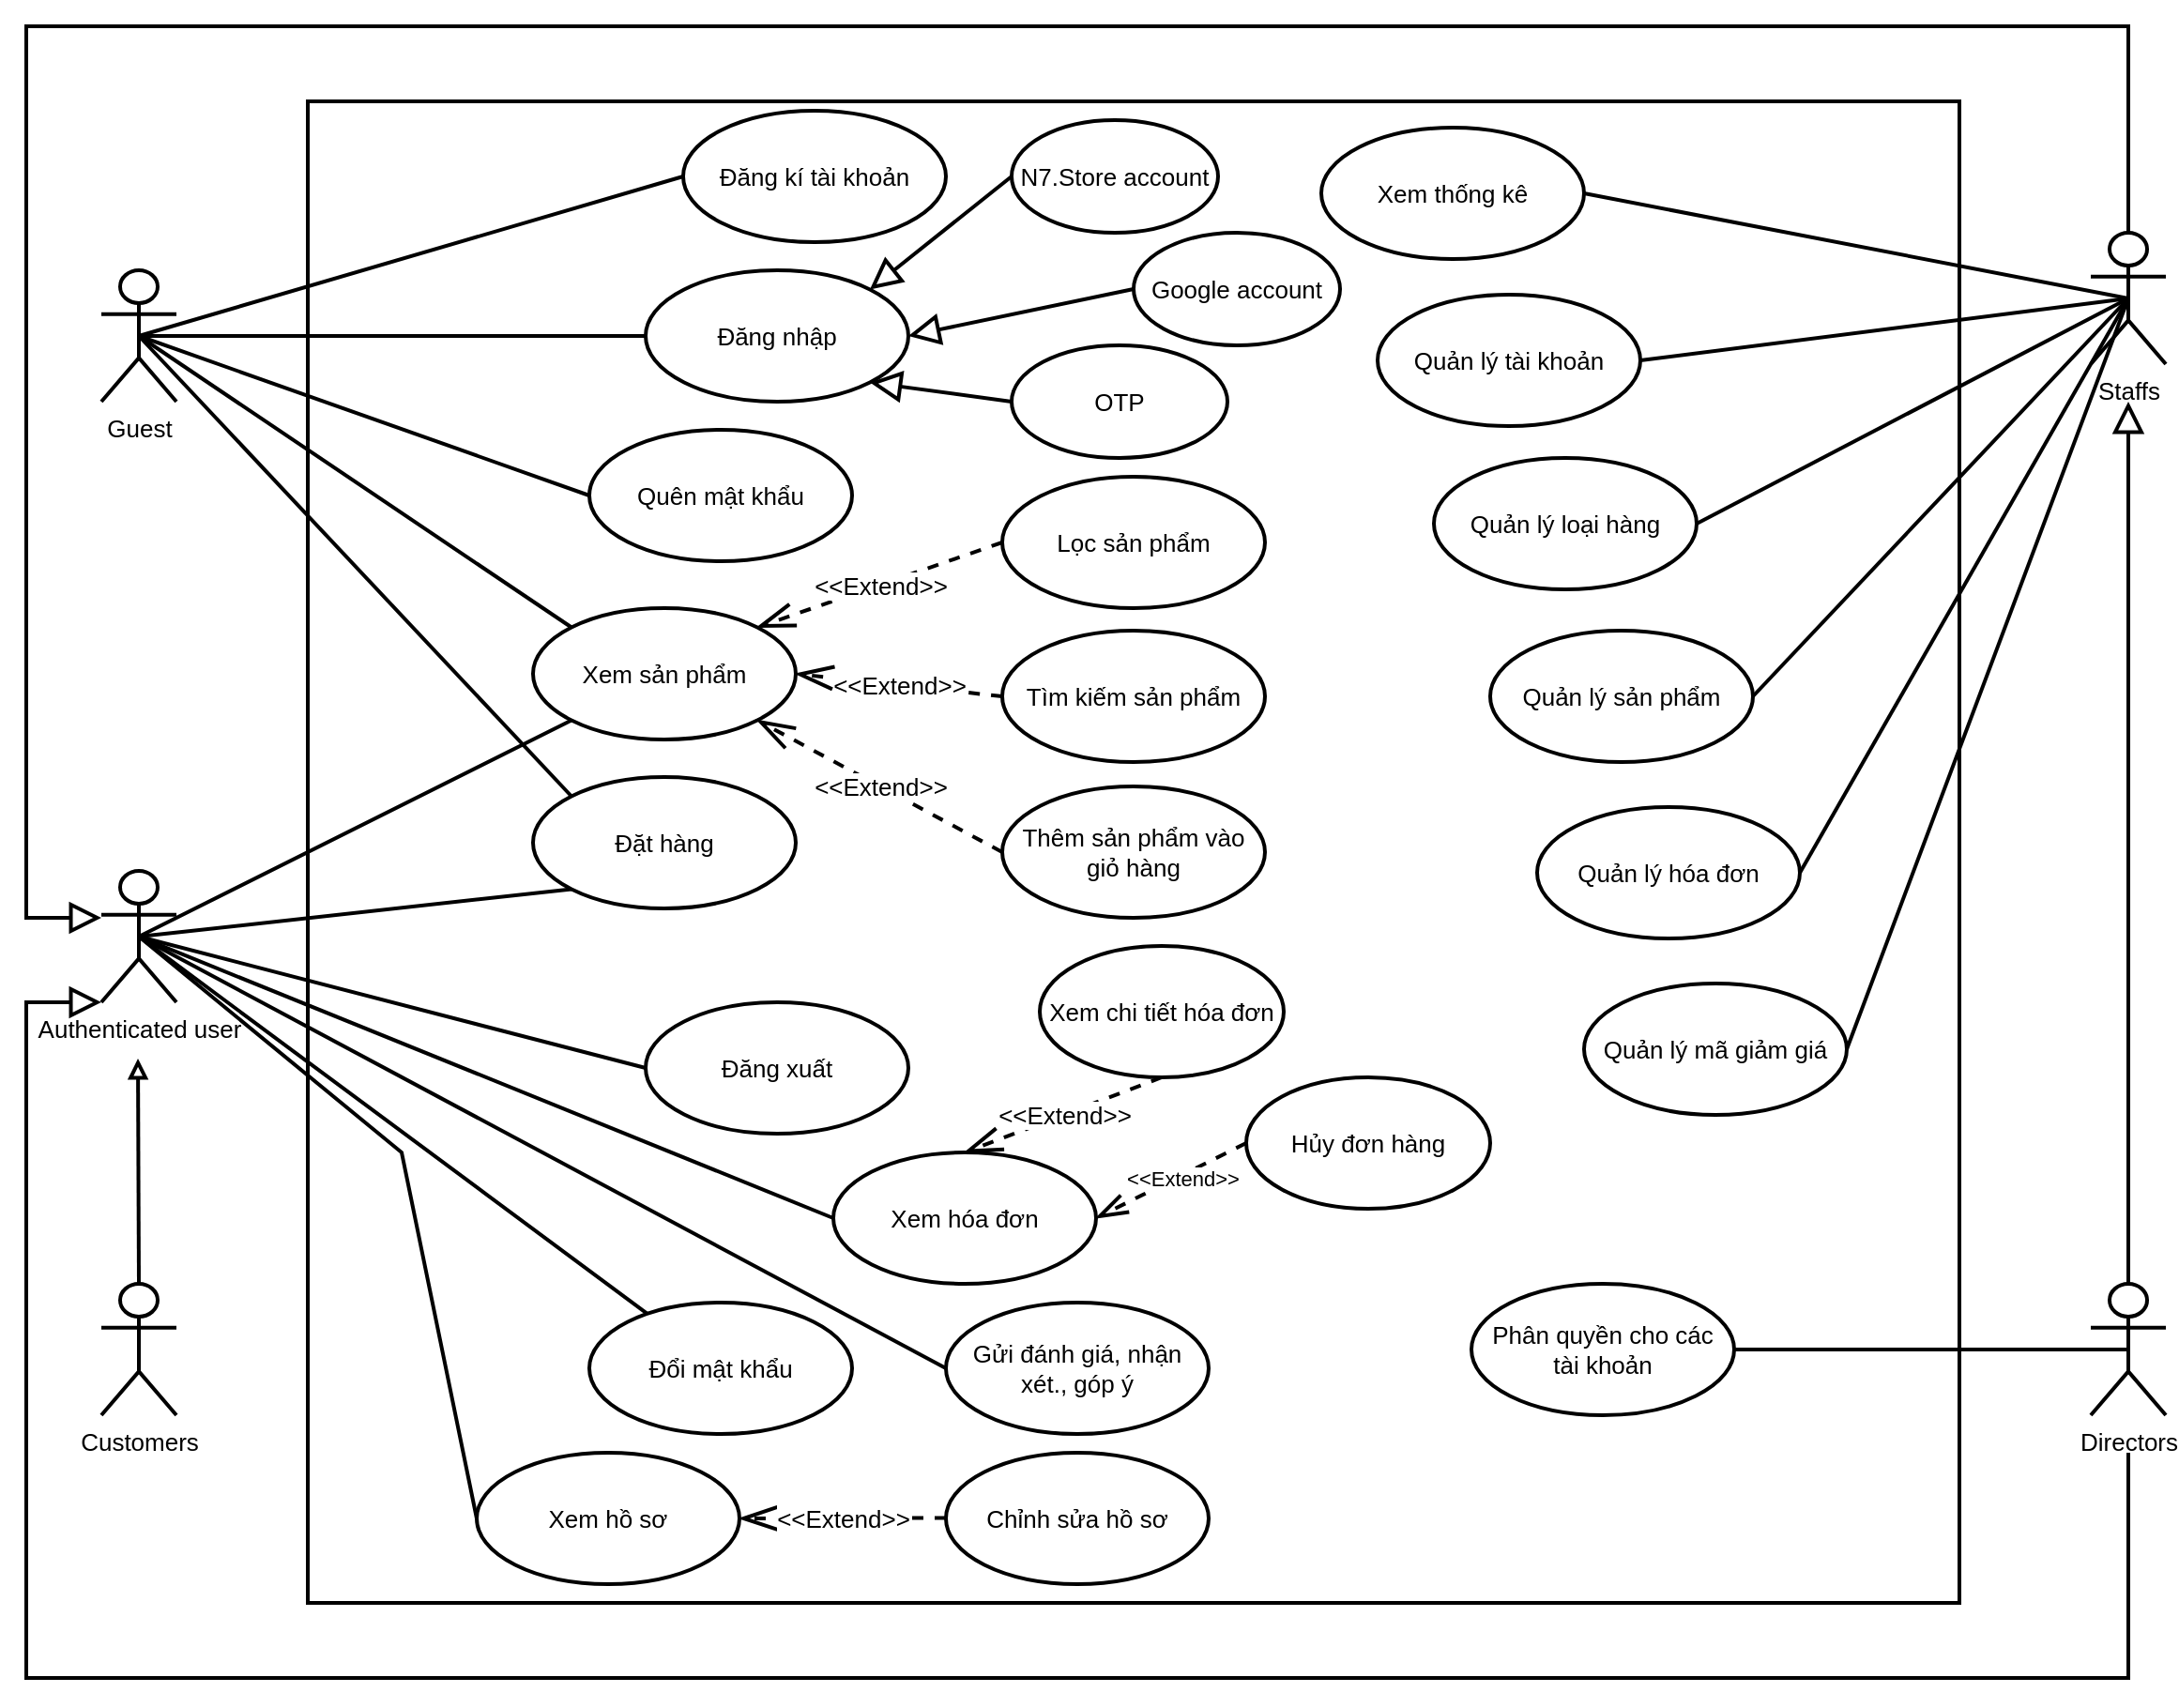 <mxfile version="22.1.11" type="github">
  <diagram name="Page-1" id="uGp4ZuTMSulvlUHc_5lO">
    <mxGraphModel dx="1909" dy="949" grid="1" gridSize="10" guides="1" tooltips="1" connect="1" arrows="1" fold="1" page="1" pageScale="1" pageWidth="827" pageHeight="1169" math="0" shadow="0">
      <root>
        <mxCell id="0" />
        <mxCell id="1" parent="0" />
        <mxCell id="6F-V5WUXStEtM7WCtSyo-1" value="" style="rounded=0;whiteSpace=wrap;html=1;strokeWidth=2;fontSize=13;" parent="1" vertex="1">
          <mxGeometry x="390" y="80" width="880" height="800" as="geometry" />
        </mxCell>
        <mxCell id="6F-V5WUXStEtM7WCtSyo-9" style="rounded=0;orthogonalLoop=1;jettySize=auto;html=1;exitX=0.5;exitY=0.5;exitDx=0;exitDy=0;exitPerimeter=0;entryX=0;entryY=0.5;entryDx=0;entryDy=0;endArrow=none;endFill=0;strokeWidth=2;fontSize=13;" parent="1" source="6F-V5WUXStEtM7WCtSyo-2" target="6F-V5WUXStEtM7WCtSyo-5" edge="1">
          <mxGeometry relative="1" as="geometry" />
        </mxCell>
        <mxCell id="6F-V5WUXStEtM7WCtSyo-10" style="rounded=0;orthogonalLoop=1;jettySize=auto;html=1;exitX=0.5;exitY=0.5;exitDx=0;exitDy=0;exitPerimeter=0;entryX=0;entryY=0.5;entryDx=0;entryDy=0;endArrow=none;endFill=0;strokeWidth=2;fontSize=13;" parent="1" source="6F-V5WUXStEtM7WCtSyo-2" target="6F-V5WUXStEtM7WCtSyo-6" edge="1">
          <mxGeometry relative="1" as="geometry" />
        </mxCell>
        <mxCell id="6F-V5WUXStEtM7WCtSyo-11" style="rounded=0;orthogonalLoop=1;jettySize=auto;html=1;exitX=0.5;exitY=0.5;exitDx=0;exitDy=0;exitPerimeter=0;entryX=0;entryY=0;entryDx=0;entryDy=0;endArrow=none;endFill=0;strokeWidth=2;fontSize=13;" parent="1" source="6F-V5WUXStEtM7WCtSyo-2" target="6F-V5WUXStEtM7WCtSyo-7" edge="1">
          <mxGeometry relative="1" as="geometry" />
        </mxCell>
        <mxCell id="6F-V5WUXStEtM7WCtSyo-14" style="rounded=0;orthogonalLoop=1;jettySize=auto;html=1;exitX=0.5;exitY=0.5;exitDx=0;exitDy=0;exitPerimeter=0;entryX=0;entryY=0.5;entryDx=0;entryDy=0;endArrow=none;endFill=0;strokeWidth=2;fontSize=13;" parent="1" source="6F-V5WUXStEtM7WCtSyo-2" target="6F-V5WUXStEtM7WCtSyo-13" edge="1">
          <mxGeometry relative="1" as="geometry" />
        </mxCell>
        <mxCell id="Qb1YyHru_y2PAvpOyJYG-1" style="rounded=0;orthogonalLoop=1;jettySize=auto;html=1;exitX=0.5;exitY=0.5;exitDx=0;exitDy=0;exitPerimeter=0;entryX=0;entryY=0;entryDx=0;entryDy=0;strokeWidth=2;startArrow=none;startFill=0;endArrow=none;endFill=0;" edge="1" parent="1" source="6F-V5WUXStEtM7WCtSyo-2" target="6F-V5WUXStEtM7WCtSyo-18">
          <mxGeometry relative="1" as="geometry" />
        </mxCell>
        <mxCell id="6F-V5WUXStEtM7WCtSyo-2" value="Guest" style="shape=umlActor;verticalLabelPosition=bottom;verticalAlign=top;html=1;outlineConnect=0;strokeWidth=2;fontSize=13;" parent="1" vertex="1">
          <mxGeometry x="280" y="170" width="40" height="70" as="geometry" />
        </mxCell>
        <mxCell id="6F-V5WUXStEtM7WCtSyo-20" style="rounded=0;orthogonalLoop=1;jettySize=auto;html=1;exitX=0.5;exitY=0.5;exitDx=0;exitDy=0;exitPerimeter=0;endArrow=none;endFill=0;strokeWidth=2;fontSize=13;" parent="1" source="6F-V5WUXStEtM7WCtSyo-3" target="6F-V5WUXStEtM7WCtSyo-16" edge="1">
          <mxGeometry relative="1" as="geometry" />
        </mxCell>
        <mxCell id="6F-V5WUXStEtM7WCtSyo-21" style="rounded=0;orthogonalLoop=1;jettySize=auto;html=1;exitX=0.5;exitY=0.5;exitDx=0;exitDy=0;exitPerimeter=0;entryX=0;entryY=0.5;entryDx=0;entryDy=0;endArrow=none;endFill=0;strokeWidth=2;fontSize=13;" parent="1" source="6F-V5WUXStEtM7WCtSyo-3" target="6F-V5WUXStEtM7WCtSyo-19" edge="1">
          <mxGeometry relative="1" as="geometry" />
        </mxCell>
        <mxCell id="6F-V5WUXStEtM7WCtSyo-22" style="rounded=0;orthogonalLoop=1;jettySize=auto;html=1;exitX=0.5;exitY=0.5;exitDx=0;exitDy=0;exitPerimeter=0;entryX=0;entryY=0.5;entryDx=0;entryDy=0;endArrow=none;endFill=0;strokeWidth=2;fontSize=13;" parent="1" source="6F-V5WUXStEtM7WCtSyo-3" target="6F-V5WUXStEtM7WCtSyo-17" edge="1">
          <mxGeometry relative="1" as="geometry">
            <Array as="points">
              <mxPoint x="440" y="640" />
            </Array>
          </mxGeometry>
        </mxCell>
        <mxCell id="6F-V5WUXStEtM7WCtSyo-23" style="rounded=0;orthogonalLoop=1;jettySize=auto;html=1;exitX=0.5;exitY=0.5;exitDx=0;exitDy=0;exitPerimeter=0;entryX=0;entryY=1;entryDx=0;entryDy=0;endArrow=none;endFill=0;strokeWidth=2;fontSize=13;" parent="1" source="6F-V5WUXStEtM7WCtSyo-3" target="6F-V5WUXStEtM7WCtSyo-18" edge="1">
          <mxGeometry relative="1" as="geometry" />
        </mxCell>
        <mxCell id="uhFLPgq58D3l3HHnuEDF-4" style="rounded=0;orthogonalLoop=1;jettySize=auto;html=1;exitX=0.5;exitY=0.5;exitDx=0;exitDy=0;exitPerimeter=0;endArrow=none;endFill=0;entryX=0;entryY=1;entryDx=0;entryDy=0;strokeWidth=2;fontSize=13;" parent="1" source="6F-V5WUXStEtM7WCtSyo-3" target="6F-V5WUXStEtM7WCtSyo-7" edge="1">
          <mxGeometry relative="1" as="geometry" />
        </mxCell>
        <mxCell id="uhFLPgq58D3l3HHnuEDF-16" style="edgeStyle=none;rounded=0;orthogonalLoop=1;jettySize=auto;html=1;exitX=0.5;exitY=0.5;exitDx=0;exitDy=0;exitPerimeter=0;entryX=0;entryY=0.5;entryDx=0;entryDy=0;endArrow=none;endFill=0;strokeWidth=2;fontSize=13;" parent="1" source="6F-V5WUXStEtM7WCtSyo-3" target="uhFLPgq58D3l3HHnuEDF-15" edge="1">
          <mxGeometry relative="1" as="geometry" />
        </mxCell>
        <mxCell id="egSE64OkeUhPxt0vJbaq-2" style="rounded=0;orthogonalLoop=1;jettySize=auto;html=1;exitX=0.5;exitY=0.5;exitDx=0;exitDy=0;exitPerimeter=0;entryX=0;entryY=0.5;entryDx=0;entryDy=0;endArrow=none;endFill=0;strokeWidth=2;fontSize=13;" parent="1" source="6F-V5WUXStEtM7WCtSyo-3" target="egSE64OkeUhPxt0vJbaq-1" edge="1">
          <mxGeometry relative="1" as="geometry" />
        </mxCell>
        <mxCell id="6F-V5WUXStEtM7WCtSyo-3" value="Authenticated user" style="shape=umlActor;verticalLabelPosition=bottom;verticalAlign=top;html=1;outlineConnect=0;strokeWidth=2;fontSize=13;" parent="1" vertex="1">
          <mxGeometry x="280" y="490" width="40" height="70" as="geometry" />
        </mxCell>
        <mxCell id="6F-V5WUXStEtM7WCtSyo-15" style="edgeStyle=orthogonalEdgeStyle;rounded=0;orthogonalLoop=1;jettySize=auto;html=1;exitX=0.5;exitY=0;exitDx=0;exitDy=0;exitPerimeter=0;endArrow=block;endFill=0;strokeWidth=2;fontSize=13;" parent="1" source="6F-V5WUXStEtM7WCtSyo-4" edge="1">
          <mxGeometry relative="1" as="geometry">
            <mxPoint x="299.5" y="590" as="targetPoint" />
          </mxGeometry>
        </mxCell>
        <mxCell id="6F-V5WUXStEtM7WCtSyo-4" value="Customers" style="shape=umlActor;verticalLabelPosition=bottom;verticalAlign=top;html=1;outlineConnect=0;strokeWidth=2;fontSize=13;" parent="1" vertex="1">
          <mxGeometry x="280" y="710" width="40" height="70" as="geometry" />
        </mxCell>
        <mxCell id="6F-V5WUXStEtM7WCtSyo-5" value="Đăng nhập" style="ellipse;whiteSpace=wrap;html=1;strokeWidth=2;fontSize=13;" parent="1" vertex="1">
          <mxGeometry x="570" y="170" width="140" height="70" as="geometry" />
        </mxCell>
        <mxCell id="6F-V5WUXStEtM7WCtSyo-6" value="Đăng kí tài khoản" style="ellipse;whiteSpace=wrap;html=1;strokeWidth=2;fontSize=13;" parent="1" vertex="1">
          <mxGeometry x="590" y="85" width="140" height="70" as="geometry" />
        </mxCell>
        <mxCell id="6F-V5WUXStEtM7WCtSyo-7" value="Xem sản phẩm" style="ellipse;whiteSpace=wrap;html=1;strokeWidth=2;fontSize=13;" parent="1" vertex="1">
          <mxGeometry x="510" y="350" width="140" height="70" as="geometry" />
        </mxCell>
        <mxCell id="6F-V5WUXStEtM7WCtSyo-8" value="Thêm sản phẩm vào &lt;br style=&quot;font-size: 13px;&quot;&gt;giỏ hàng" style="ellipse;whiteSpace=wrap;html=1;strokeWidth=2;fontSize=13;" parent="1" vertex="1">
          <mxGeometry x="760" y="445" width="140" height="70" as="geometry" />
        </mxCell>
        <mxCell id="6F-V5WUXStEtM7WCtSyo-13" value="Quên mật khẩu" style="ellipse;whiteSpace=wrap;html=1;strokeWidth=2;fontSize=13;" parent="1" vertex="1">
          <mxGeometry x="540" y="255" width="140" height="70" as="geometry" />
        </mxCell>
        <mxCell id="6F-V5WUXStEtM7WCtSyo-16" value="Đổi mật khẩu" style="ellipse;whiteSpace=wrap;html=1;strokeWidth=2;fontSize=13;" parent="1" vertex="1">
          <mxGeometry x="540" y="720" width="140" height="70" as="geometry" />
        </mxCell>
        <mxCell id="6F-V5WUXStEtM7WCtSyo-17" value="Xem hồ sơ" style="ellipse;whiteSpace=wrap;html=1;strokeWidth=2;fontSize=13;" parent="1" vertex="1">
          <mxGeometry x="480" y="800" width="140" height="70" as="geometry" />
        </mxCell>
        <mxCell id="6F-V5WUXStEtM7WCtSyo-18" value="Đặt hàng" style="ellipse;whiteSpace=wrap;html=1;strokeWidth=2;fontSize=13;" parent="1" vertex="1">
          <mxGeometry x="510" y="440" width="140" height="70" as="geometry" />
        </mxCell>
        <mxCell id="6F-V5WUXStEtM7WCtSyo-19" value="Đăng xuất" style="ellipse;whiteSpace=wrap;html=1;strokeWidth=2;fontSize=13;" parent="1" vertex="1">
          <mxGeometry x="570" y="560" width="140" height="70" as="geometry" />
        </mxCell>
        <mxCell id="uhFLPgq58D3l3HHnuEDF-28" style="edgeStyle=none;rounded=0;orthogonalLoop=1;jettySize=auto;html=1;exitX=0.5;exitY=0.5;exitDx=0;exitDy=0;exitPerimeter=0;entryX=1;entryY=0.5;entryDx=0;entryDy=0;strokeWidth=2;fontSize=13;endArrow=none;endFill=0;" parent="1" source="uhFLPgq58D3l3HHnuEDF-1" target="uhFLPgq58D3l3HHnuEDF-23" edge="1">
          <mxGeometry relative="1" as="geometry" />
        </mxCell>
        <mxCell id="uhFLPgq58D3l3HHnuEDF-29" style="edgeStyle=none;rounded=0;orthogonalLoop=1;jettySize=auto;html=1;exitX=0.5;exitY=0.5;exitDx=0;exitDy=0;exitPerimeter=0;entryX=1;entryY=0.5;entryDx=0;entryDy=0;strokeWidth=2;fontSize=13;endArrow=none;endFill=0;" parent="1" source="uhFLPgq58D3l3HHnuEDF-1" target="uhFLPgq58D3l3HHnuEDF-24" edge="1">
          <mxGeometry relative="1" as="geometry" />
        </mxCell>
        <mxCell id="uhFLPgq58D3l3HHnuEDF-30" style="edgeStyle=none;rounded=0;orthogonalLoop=1;jettySize=auto;html=1;exitX=0.5;exitY=0.5;exitDx=0;exitDy=0;exitPerimeter=0;entryX=1;entryY=0.5;entryDx=0;entryDy=0;strokeWidth=2;fontSize=13;endArrow=none;endFill=0;" parent="1" source="uhFLPgq58D3l3HHnuEDF-1" target="uhFLPgq58D3l3HHnuEDF-27" edge="1">
          <mxGeometry relative="1" as="geometry" />
        </mxCell>
        <mxCell id="uhFLPgq58D3l3HHnuEDF-31" style="edgeStyle=none;rounded=0;orthogonalLoop=1;jettySize=auto;html=1;exitX=0.5;exitY=0.5;exitDx=0;exitDy=0;exitPerimeter=0;entryX=1;entryY=0.5;entryDx=0;entryDy=0;strokeWidth=2;fontSize=13;endArrow=none;endFill=0;" parent="1" source="uhFLPgq58D3l3HHnuEDF-1" target="uhFLPgq58D3l3HHnuEDF-25" edge="1">
          <mxGeometry relative="1" as="geometry" />
        </mxCell>
        <mxCell id="uhFLPgq58D3l3HHnuEDF-32" style="edgeStyle=none;rounded=0;orthogonalLoop=1;jettySize=auto;html=1;exitX=0.5;exitY=0.5;exitDx=0;exitDy=0;exitPerimeter=0;entryX=1;entryY=0.5;entryDx=0;entryDy=0;strokeWidth=2;fontSize=13;endArrow=none;endFill=0;" parent="1" source="uhFLPgq58D3l3HHnuEDF-1" target="uhFLPgq58D3l3HHnuEDF-26" edge="1">
          <mxGeometry relative="1" as="geometry" />
        </mxCell>
        <mxCell id="Qb1YyHru_y2PAvpOyJYG-20" style="rounded=0;orthogonalLoop=1;jettySize=auto;html=1;exitX=0.5;exitY=0.5;exitDx=0;exitDy=0;exitPerimeter=0;entryX=1;entryY=0.5;entryDx=0;entryDy=0;strokeWidth=2;endArrow=none;endFill=0;" edge="1" parent="1" source="uhFLPgq58D3l3HHnuEDF-1" target="Qb1YyHru_y2PAvpOyJYG-19">
          <mxGeometry relative="1" as="geometry" />
        </mxCell>
        <mxCell id="uhFLPgq58D3l3HHnuEDF-1" value="Staffs" style="shape=umlActor;verticalLabelPosition=bottom;verticalAlign=top;html=1;outlineConnect=0;strokeWidth=2;fontSize=13;" parent="1" vertex="1">
          <mxGeometry x="1340" y="150" width="40" height="70" as="geometry" />
        </mxCell>
        <mxCell id="uhFLPgq58D3l3HHnuEDF-40" style="edgeStyle=none;rounded=0;orthogonalLoop=1;jettySize=auto;html=1;exitX=0.5;exitY=0.5;exitDx=0;exitDy=0;exitPerimeter=0;entryX=1;entryY=0.5;entryDx=0;entryDy=0;strokeWidth=2;fontSize=13;endArrow=none;endFill=0;" parent="1" source="uhFLPgq58D3l3HHnuEDF-2" target="uhFLPgq58D3l3HHnuEDF-39" edge="1">
          <mxGeometry relative="1" as="geometry" />
        </mxCell>
        <mxCell id="uhFLPgq58D3l3HHnuEDF-41" style="edgeStyle=none;rounded=0;orthogonalLoop=1;jettySize=auto;html=1;exitX=0.5;exitY=0;exitDx=0;exitDy=0;exitPerimeter=0;endArrow=block;endFill=0;strokeWidth=2;fontSize=13;endSize=12;" parent="1" source="uhFLPgq58D3l3HHnuEDF-2" edge="1">
          <mxGeometry relative="1" as="geometry">
            <mxPoint x="1360" y="240" as="targetPoint" />
          </mxGeometry>
        </mxCell>
        <mxCell id="uhFLPgq58D3l3HHnuEDF-2" value="Directors" style="shape=umlActor;verticalLabelPosition=bottom;verticalAlign=top;html=1;outlineConnect=0;strokeWidth=2;fontSize=13;" parent="1" vertex="1">
          <mxGeometry x="1340" y="710" width="40" height="70" as="geometry" />
        </mxCell>
        <mxCell id="uhFLPgq58D3l3HHnuEDF-3" style="edgeStyle=orthogonalEdgeStyle;rounded=0;orthogonalLoop=1;jettySize=auto;html=1;entryX=0;entryY=0.333;entryDx=0;entryDy=0;entryPerimeter=0;endArrow=block;endFill=0;strokeWidth=2;fontSize=13;endSize=12;" parent="1" edge="1">
          <mxGeometry relative="1" as="geometry">
            <mxPoint x="1360" y="150" as="sourcePoint" />
            <mxPoint x="280" y="515.003" as="targetPoint" />
            <Array as="points">
              <mxPoint x="1360" y="40" />
              <mxPoint x="240" y="40" />
              <mxPoint x="240" y="515" />
            </Array>
          </mxGeometry>
        </mxCell>
        <mxCell id="uhFLPgq58D3l3HHnuEDF-8" value="&amp;lt;&amp;lt;Extend&amp;gt;&amp;gt;" style="endArrow=openThin;endSize=16;endFill=0;html=1;rounded=0;exitX=0;exitY=0.5;exitDx=0;exitDy=0;entryX=1;entryY=1;entryDx=0;entryDy=0;dashed=1;strokeWidth=2;fontSize=13;" parent="1" source="6F-V5WUXStEtM7WCtSyo-8" target="6F-V5WUXStEtM7WCtSyo-7" edge="1">
          <mxGeometry width="160" relative="1" as="geometry">
            <mxPoint x="720" y="428.67" as="sourcePoint" />
            <mxPoint x="880" y="428.67" as="targetPoint" />
          </mxGeometry>
        </mxCell>
        <mxCell id="uhFLPgq58D3l3HHnuEDF-11" style="edgeStyle=orthogonalEdgeStyle;rounded=0;orthogonalLoop=1;jettySize=auto;html=1;entryX=0.5;entryY=0.5;entryDx=0;entryDy=0;entryPerimeter=0;endArrow=block;endFill=0;strokeWidth=2;fontSize=13;endSize=12;" parent="1" edge="1">
          <mxGeometry relative="1" as="geometry">
            <mxPoint x="1360" y="800" as="sourcePoint" />
            <mxPoint x="280" y="560" as="targetPoint" />
            <Array as="points">
              <mxPoint x="1360" y="920" />
              <mxPoint x="240" y="920" />
              <mxPoint x="240" y="560" />
            </Array>
          </mxGeometry>
        </mxCell>
        <mxCell id="uhFLPgq58D3l3HHnuEDF-15" value="Xem hóa đơn" style="ellipse;whiteSpace=wrap;html=1;strokeWidth=2;fontSize=13;" parent="1" vertex="1">
          <mxGeometry x="670" y="640" width="140" height="70" as="geometry" />
        </mxCell>
        <mxCell id="uhFLPgq58D3l3HHnuEDF-17" value="Xem chi tiết hóa đơn" style="ellipse;whiteSpace=wrap;html=1;strokeWidth=2;fontSize=13;" parent="1" vertex="1">
          <mxGeometry x="780" y="530" width="130" height="70" as="geometry" />
        </mxCell>
        <mxCell id="uhFLPgq58D3l3HHnuEDF-18" value="&amp;lt;&amp;lt;Extend&amp;gt;&amp;gt;" style="endArrow=openThin;endSize=16;endFill=0;html=1;rounded=0;exitX=0.5;exitY=1;exitDx=0;exitDy=0;entryX=0.5;entryY=0;entryDx=0;entryDy=0;dashed=1;strokeWidth=2;fontSize=13;" parent="1" source="uhFLPgq58D3l3HHnuEDF-17" target="uhFLPgq58D3l3HHnuEDF-15" edge="1">
          <mxGeometry width="160" relative="1" as="geometry">
            <mxPoint x="960" y="684.58" as="sourcePoint" />
            <mxPoint x="850" y="684.58" as="targetPoint" />
          </mxGeometry>
        </mxCell>
        <mxCell id="uhFLPgq58D3l3HHnuEDF-19" value="Tìm kiếm sản phẩm" style="ellipse;whiteSpace=wrap;html=1;strokeWidth=2;fontSize=13;" parent="1" vertex="1">
          <mxGeometry x="760" y="362" width="140" height="70" as="geometry" />
        </mxCell>
        <mxCell id="uhFLPgq58D3l3HHnuEDF-20" value="Lọc sản phẩm" style="ellipse;whiteSpace=wrap;html=1;strokeWidth=2;fontSize=13;" parent="1" vertex="1">
          <mxGeometry x="760" y="280" width="140" height="70" as="geometry" />
        </mxCell>
        <mxCell id="uhFLPgq58D3l3HHnuEDF-21" value="&amp;lt;&amp;lt;Extend&amp;gt;&amp;gt;" style="endArrow=openThin;endSize=16;endFill=0;html=1;rounded=0;exitX=0;exitY=0.5;exitDx=0;exitDy=0;entryX=1;entryY=0.5;entryDx=0;entryDy=0;dashed=1;strokeWidth=2;fontSize=13;" parent="1" source="uhFLPgq58D3l3HHnuEDF-19" target="6F-V5WUXStEtM7WCtSyo-7" edge="1">
          <mxGeometry width="160" relative="1" as="geometry">
            <mxPoint x="790" y="495" as="sourcePoint" />
            <mxPoint x="690" y="445" as="targetPoint" />
          </mxGeometry>
        </mxCell>
        <mxCell id="uhFLPgq58D3l3HHnuEDF-22" value="&amp;lt;&amp;lt;Extend&amp;gt;&amp;gt;" style="endArrow=openThin;endSize=16;endFill=0;html=1;rounded=0;exitX=0;exitY=0.5;exitDx=0;exitDy=0;entryX=1;entryY=0;entryDx=0;entryDy=0;dashed=1;strokeWidth=2;fontSize=13;" parent="1" source="uhFLPgq58D3l3HHnuEDF-20" target="6F-V5WUXStEtM7WCtSyo-7" edge="1">
          <mxGeometry width="160" relative="1" as="geometry">
            <mxPoint x="790" y="415" as="sourcePoint" />
            <mxPoint x="690" y="445" as="targetPoint" />
          </mxGeometry>
        </mxCell>
        <mxCell id="uhFLPgq58D3l3HHnuEDF-23" value="Xem thống kê" style="ellipse;whiteSpace=wrap;html=1;strokeWidth=2;fontSize=13;" parent="1" vertex="1">
          <mxGeometry x="930" y="94" width="140" height="70" as="geometry" />
        </mxCell>
        <mxCell id="uhFLPgq58D3l3HHnuEDF-24" value="Quản lý tài khoản" style="ellipse;whiteSpace=wrap;html=1;strokeWidth=2;fontSize=13;" parent="1" vertex="1">
          <mxGeometry x="960" y="183" width="140" height="70" as="geometry" />
        </mxCell>
        <mxCell id="uhFLPgq58D3l3HHnuEDF-25" value="Quản lý sản phẩm" style="ellipse;whiteSpace=wrap;html=1;strokeWidth=2;fontSize=13;" parent="1" vertex="1">
          <mxGeometry x="1020" y="362" width="140" height="70" as="geometry" />
        </mxCell>
        <mxCell id="uhFLPgq58D3l3HHnuEDF-26" value="Quản lý hóa đơn" style="ellipse;whiteSpace=wrap;html=1;strokeWidth=2;fontSize=13;" parent="1" vertex="1">
          <mxGeometry x="1045" y="456" width="140" height="70" as="geometry" />
        </mxCell>
        <mxCell id="uhFLPgq58D3l3HHnuEDF-27" value="Quản lý loại hàng" style="ellipse;whiteSpace=wrap;html=1;strokeWidth=2;fontSize=13;" parent="1" vertex="1">
          <mxGeometry x="990" y="270" width="140" height="70" as="geometry" />
        </mxCell>
        <mxCell id="uhFLPgq58D3l3HHnuEDF-39" value="Phân quyền cho các&lt;br&gt;tài khoản" style="ellipse;whiteSpace=wrap;html=1;strokeWidth=2;fontSize=13;" parent="1" vertex="1">
          <mxGeometry x="1010" y="710" width="140" height="70" as="geometry" />
        </mxCell>
        <mxCell id="egSE64OkeUhPxt0vJbaq-1" value="Gửi đánh giá, nhận xét., góp ý" style="ellipse;whiteSpace=wrap;html=1;strokeWidth=2;fontSize=13;" parent="1" vertex="1">
          <mxGeometry x="730" y="720" width="140" height="70" as="geometry" />
        </mxCell>
        <mxCell id="egSE64OkeUhPxt0vJbaq-3" value="" style="group;fontSize=13;" parent="1" vertex="1" connectable="0">
          <mxGeometry x="730" y="800" width="140" height="70" as="geometry" />
        </mxCell>
        <mxCell id="uhFLPgq58D3l3HHnuEDF-13" value="Chỉnh sửa hồ sơ" style="ellipse;whiteSpace=wrap;html=1;strokeWidth=2;fontSize=13;" parent="egSE64OkeUhPxt0vJbaq-3" vertex="1">
          <mxGeometry width="140" height="70" as="geometry" />
        </mxCell>
        <mxCell id="uhFLPgq58D3l3HHnuEDF-14" value="&amp;lt;&amp;lt;Extend&amp;gt;&amp;gt;" style="endArrow=openThin;endSize=16;endFill=0;html=1;rounded=0;entryX=1;entryY=0.5;entryDx=0;entryDy=0;dashed=1;strokeWidth=2;fontSize=13;" parent="egSE64OkeUhPxt0vJbaq-3" target="6F-V5WUXStEtM7WCtSyo-17" edge="1">
          <mxGeometry width="160" relative="1" as="geometry">
            <mxPoint y="34.71" as="sourcePoint" />
            <mxPoint x="-106" y="34.29" as="targetPoint" />
          </mxGeometry>
        </mxCell>
        <mxCell id="Qb1YyHru_y2PAvpOyJYG-6" style="rounded=0;orthogonalLoop=1;jettySize=auto;html=1;exitX=0;exitY=0.5;exitDx=0;exitDy=0;entryX=1;entryY=0;entryDx=0;entryDy=0;strokeWidth=2;endArrow=block;endFill=0;endSize=12;" edge="1" parent="1" source="Qb1YyHru_y2PAvpOyJYG-3" target="6F-V5WUXStEtM7WCtSyo-5">
          <mxGeometry relative="1" as="geometry" />
        </mxCell>
        <mxCell id="Qb1YyHru_y2PAvpOyJYG-3" value="N7.Store account" style="ellipse;whiteSpace=wrap;html=1;strokeWidth=2;fontSize=13;" vertex="1" parent="1">
          <mxGeometry x="765" y="90" width="110" height="60" as="geometry" />
        </mxCell>
        <mxCell id="Qb1YyHru_y2PAvpOyJYG-13" style="rounded=0;orthogonalLoop=1;jettySize=auto;html=1;exitX=0;exitY=0.5;exitDx=0;exitDy=0;entryX=1;entryY=0.5;entryDx=0;entryDy=0;strokeWidth=2;endArrow=block;endFill=0;endSize=12;" edge="1" parent="1" source="Qb1YyHru_y2PAvpOyJYG-4" target="6F-V5WUXStEtM7WCtSyo-5">
          <mxGeometry relative="1" as="geometry" />
        </mxCell>
        <mxCell id="Qb1YyHru_y2PAvpOyJYG-4" value="Google account" style="ellipse;whiteSpace=wrap;html=1;strokeWidth=2;fontSize=13;" vertex="1" parent="1">
          <mxGeometry x="830" y="150" width="110" height="60" as="geometry" />
        </mxCell>
        <mxCell id="Qb1YyHru_y2PAvpOyJYG-14" style="rounded=0;orthogonalLoop=1;jettySize=auto;html=1;exitX=0;exitY=0.5;exitDx=0;exitDy=0;entryX=1;entryY=1;entryDx=0;entryDy=0;strokeWidth=2;endArrow=block;endFill=0;endSize=12;" edge="1" parent="1" source="Qb1YyHru_y2PAvpOyJYG-5" target="6F-V5WUXStEtM7WCtSyo-5">
          <mxGeometry relative="1" as="geometry" />
        </mxCell>
        <mxCell id="Qb1YyHru_y2PAvpOyJYG-5" value="OTP" style="ellipse;whiteSpace=wrap;html=1;strokeWidth=2;fontSize=13;" vertex="1" parent="1">
          <mxGeometry x="765" y="210" width="115" height="60" as="geometry" />
        </mxCell>
        <mxCell id="Qb1YyHru_y2PAvpOyJYG-16" style="rounded=0;orthogonalLoop=1;jettySize=auto;html=1;exitX=0;exitY=0.5;exitDx=0;exitDy=0;entryX=1;entryY=0.5;entryDx=0;entryDy=0;endArrow=openThin;endFill=0;endSize=13;dashed=1;strokeWidth=2;" edge="1" parent="1" source="Qb1YyHru_y2PAvpOyJYG-15" target="uhFLPgq58D3l3HHnuEDF-15">
          <mxGeometry relative="1" as="geometry" />
        </mxCell>
        <mxCell id="Qb1YyHru_y2PAvpOyJYG-18" value="&amp;lt;&amp;lt;Extend&amp;gt;&amp;gt;" style="edgeLabel;html=1;align=center;verticalAlign=middle;resizable=0;points=[];" vertex="1" connectable="0" parent="Qb1YyHru_y2PAvpOyJYG-16">
          <mxGeometry x="-0.124" y="1" relative="1" as="geometry">
            <mxPoint as="offset" />
          </mxGeometry>
        </mxCell>
        <mxCell id="Qb1YyHru_y2PAvpOyJYG-15" value="Hủy đơn hàng" style="ellipse;whiteSpace=wrap;html=1;strokeWidth=2;fontSize=13;" vertex="1" parent="1">
          <mxGeometry x="890" y="600" width="130" height="70" as="geometry" />
        </mxCell>
        <mxCell id="Qb1YyHru_y2PAvpOyJYG-19" value="Quản lý mã giảm giá" style="ellipse;whiteSpace=wrap;html=1;strokeWidth=2;fontSize=13;" vertex="1" parent="1">
          <mxGeometry x="1070" y="550" width="140" height="70" as="geometry" />
        </mxCell>
      </root>
    </mxGraphModel>
  </diagram>
</mxfile>
